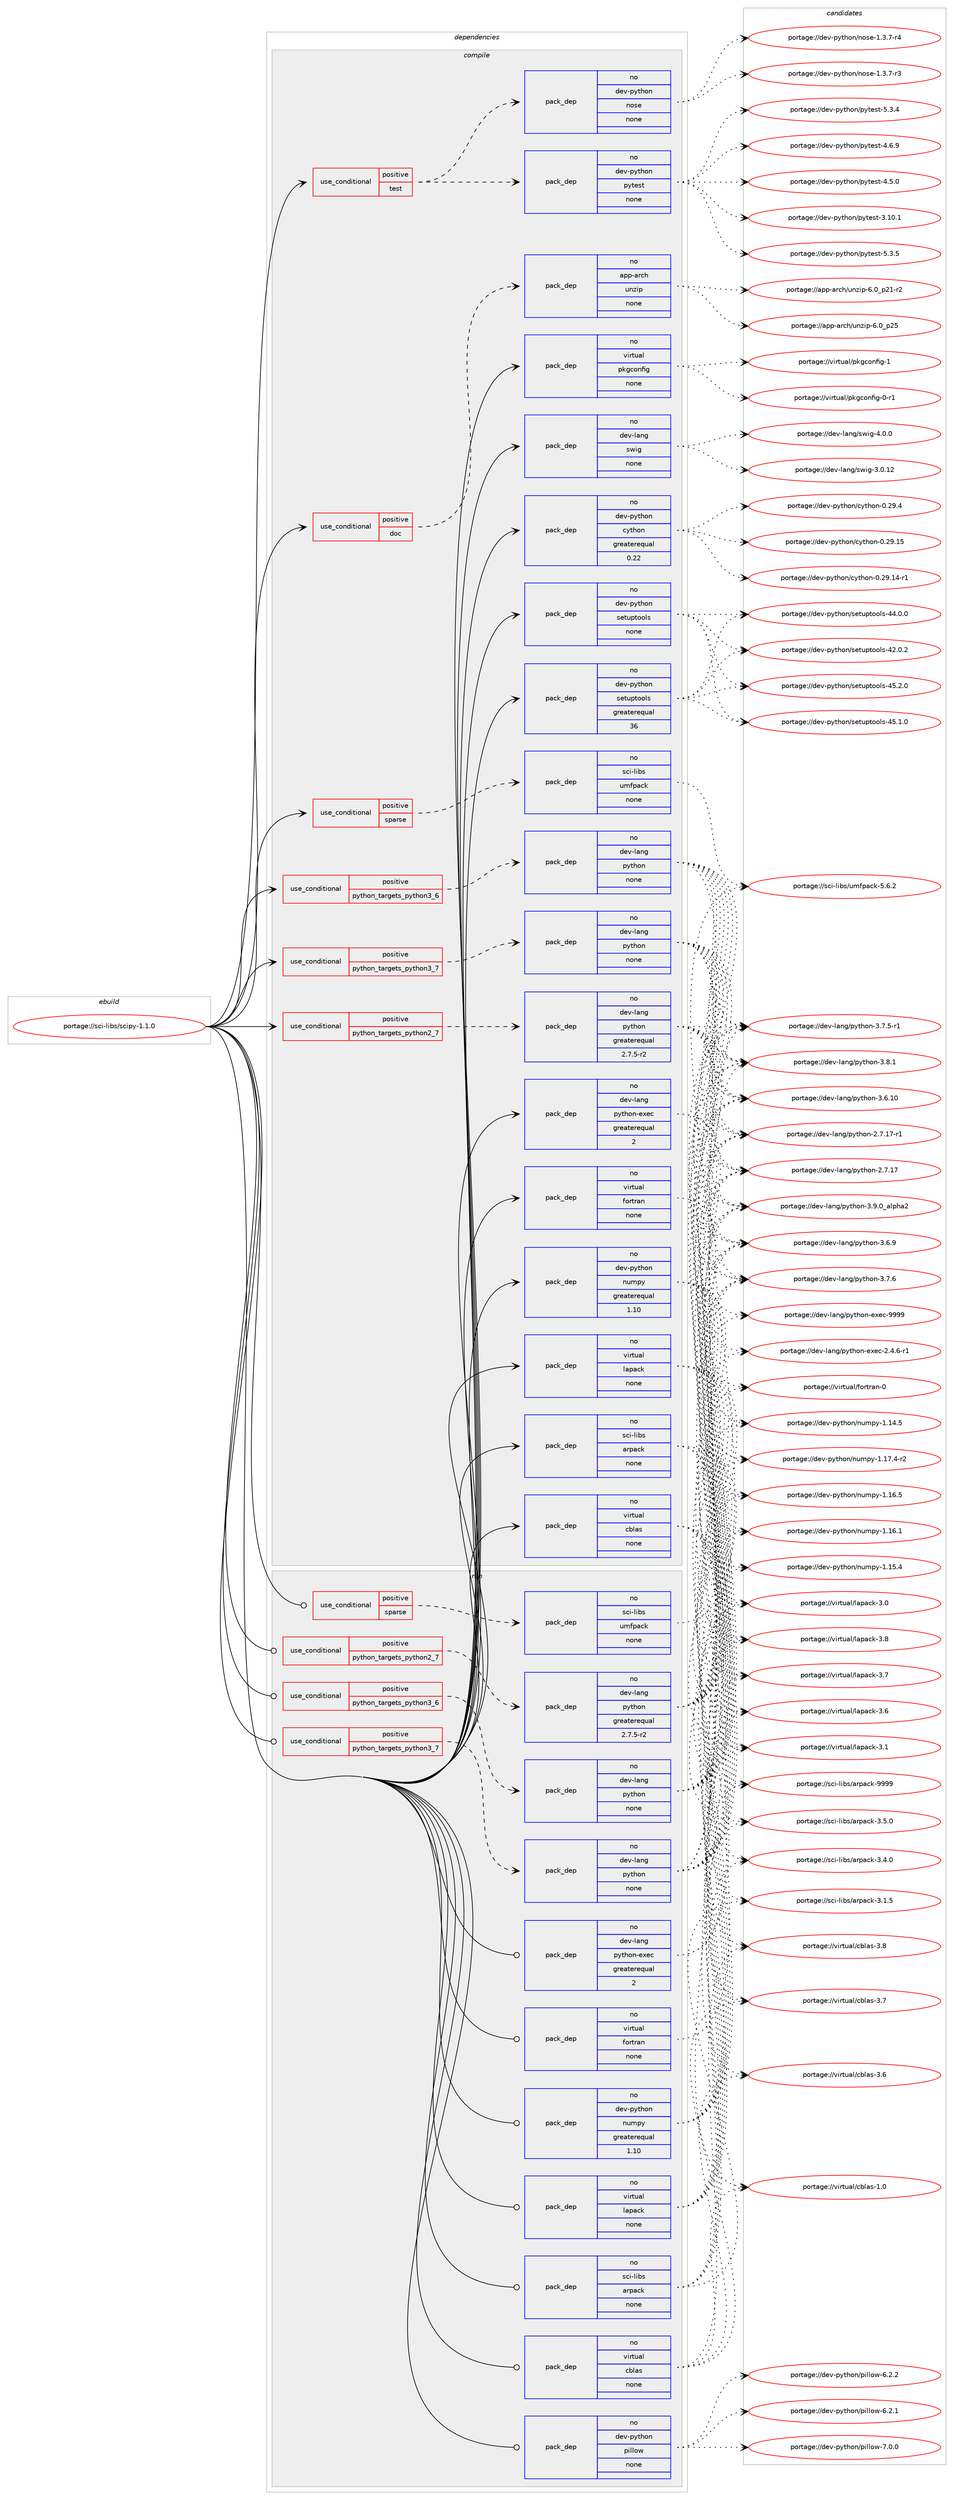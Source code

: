 digraph prolog {

# *************
# Graph options
# *************

newrank=true;
concentrate=true;
compound=true;
graph [rankdir=LR,fontname=Helvetica,fontsize=10,ranksep=1.5];#, ranksep=2.5, nodesep=0.2];
edge  [arrowhead=vee];
node  [fontname=Helvetica,fontsize=10];

# **********
# The ebuild
# **********

subgraph cluster_leftcol {
color=gray;
rank=same;
label=<<i>ebuild</i>>;
id [label="portage://sci-libs/scipy-1.1.0", color=red, width=4, href="../sci-libs/scipy-1.1.0.svg"];
}

# ****************
# The dependencies
# ****************

subgraph cluster_midcol {
color=gray;
label=<<i>dependencies</i>>;
subgraph cluster_compile {
fillcolor="#eeeeee";
style=filled;
label=<<i>compile</i>>;
subgraph cond16910 {
dependency85249 [label=<<TABLE BORDER="0" CELLBORDER="1" CELLSPACING="0" CELLPADDING="4"><TR><TD ROWSPAN="3" CELLPADDING="10">use_conditional</TD></TR><TR><TD>positive</TD></TR><TR><TD>doc</TD></TR></TABLE>>, shape=none, color=red];
subgraph pack66870 {
dependency85250 [label=<<TABLE BORDER="0" CELLBORDER="1" CELLSPACING="0" CELLPADDING="4" WIDTH="220"><TR><TD ROWSPAN="6" CELLPADDING="30">pack_dep</TD></TR><TR><TD WIDTH="110">no</TD></TR><TR><TD>app-arch</TD></TR><TR><TD>unzip</TD></TR><TR><TD>none</TD></TR><TR><TD></TD></TR></TABLE>>, shape=none, color=blue];
}
dependency85249:e -> dependency85250:w [weight=20,style="dashed",arrowhead="vee"];
}
id:e -> dependency85249:w [weight=20,style="solid",arrowhead="vee"];
subgraph cond16911 {
dependency85251 [label=<<TABLE BORDER="0" CELLBORDER="1" CELLSPACING="0" CELLPADDING="4"><TR><TD ROWSPAN="3" CELLPADDING="10">use_conditional</TD></TR><TR><TD>positive</TD></TR><TR><TD>python_targets_python2_7</TD></TR></TABLE>>, shape=none, color=red];
subgraph pack66871 {
dependency85252 [label=<<TABLE BORDER="0" CELLBORDER="1" CELLSPACING="0" CELLPADDING="4" WIDTH="220"><TR><TD ROWSPAN="6" CELLPADDING="30">pack_dep</TD></TR><TR><TD WIDTH="110">no</TD></TR><TR><TD>dev-lang</TD></TR><TR><TD>python</TD></TR><TR><TD>greaterequal</TD></TR><TR><TD>2.7.5-r2</TD></TR></TABLE>>, shape=none, color=blue];
}
dependency85251:e -> dependency85252:w [weight=20,style="dashed",arrowhead="vee"];
}
id:e -> dependency85251:w [weight=20,style="solid",arrowhead="vee"];
subgraph cond16912 {
dependency85253 [label=<<TABLE BORDER="0" CELLBORDER="1" CELLSPACING="0" CELLPADDING="4"><TR><TD ROWSPAN="3" CELLPADDING="10">use_conditional</TD></TR><TR><TD>positive</TD></TR><TR><TD>python_targets_python3_6</TD></TR></TABLE>>, shape=none, color=red];
subgraph pack66872 {
dependency85254 [label=<<TABLE BORDER="0" CELLBORDER="1" CELLSPACING="0" CELLPADDING="4" WIDTH="220"><TR><TD ROWSPAN="6" CELLPADDING="30">pack_dep</TD></TR><TR><TD WIDTH="110">no</TD></TR><TR><TD>dev-lang</TD></TR><TR><TD>python</TD></TR><TR><TD>none</TD></TR><TR><TD></TD></TR></TABLE>>, shape=none, color=blue];
}
dependency85253:e -> dependency85254:w [weight=20,style="dashed",arrowhead="vee"];
}
id:e -> dependency85253:w [weight=20,style="solid",arrowhead="vee"];
subgraph cond16913 {
dependency85255 [label=<<TABLE BORDER="0" CELLBORDER="1" CELLSPACING="0" CELLPADDING="4"><TR><TD ROWSPAN="3" CELLPADDING="10">use_conditional</TD></TR><TR><TD>positive</TD></TR><TR><TD>python_targets_python3_7</TD></TR></TABLE>>, shape=none, color=red];
subgraph pack66873 {
dependency85256 [label=<<TABLE BORDER="0" CELLBORDER="1" CELLSPACING="0" CELLPADDING="4" WIDTH="220"><TR><TD ROWSPAN="6" CELLPADDING="30">pack_dep</TD></TR><TR><TD WIDTH="110">no</TD></TR><TR><TD>dev-lang</TD></TR><TR><TD>python</TD></TR><TR><TD>none</TD></TR><TR><TD></TD></TR></TABLE>>, shape=none, color=blue];
}
dependency85255:e -> dependency85256:w [weight=20,style="dashed",arrowhead="vee"];
}
id:e -> dependency85255:w [weight=20,style="solid",arrowhead="vee"];
subgraph cond16914 {
dependency85257 [label=<<TABLE BORDER="0" CELLBORDER="1" CELLSPACING="0" CELLPADDING="4"><TR><TD ROWSPAN="3" CELLPADDING="10">use_conditional</TD></TR><TR><TD>positive</TD></TR><TR><TD>sparse</TD></TR></TABLE>>, shape=none, color=red];
subgraph pack66874 {
dependency85258 [label=<<TABLE BORDER="0" CELLBORDER="1" CELLSPACING="0" CELLPADDING="4" WIDTH="220"><TR><TD ROWSPAN="6" CELLPADDING="30">pack_dep</TD></TR><TR><TD WIDTH="110">no</TD></TR><TR><TD>sci-libs</TD></TR><TR><TD>umfpack</TD></TR><TR><TD>none</TD></TR><TR><TD></TD></TR></TABLE>>, shape=none, color=blue];
}
dependency85257:e -> dependency85258:w [weight=20,style="dashed",arrowhead="vee"];
}
id:e -> dependency85257:w [weight=20,style="solid",arrowhead="vee"];
subgraph cond16915 {
dependency85259 [label=<<TABLE BORDER="0" CELLBORDER="1" CELLSPACING="0" CELLPADDING="4"><TR><TD ROWSPAN="3" CELLPADDING="10">use_conditional</TD></TR><TR><TD>positive</TD></TR><TR><TD>test</TD></TR></TABLE>>, shape=none, color=red];
subgraph pack66875 {
dependency85260 [label=<<TABLE BORDER="0" CELLBORDER="1" CELLSPACING="0" CELLPADDING="4" WIDTH="220"><TR><TD ROWSPAN="6" CELLPADDING="30">pack_dep</TD></TR><TR><TD WIDTH="110">no</TD></TR><TR><TD>dev-python</TD></TR><TR><TD>nose</TD></TR><TR><TD>none</TD></TR><TR><TD></TD></TR></TABLE>>, shape=none, color=blue];
}
dependency85259:e -> dependency85260:w [weight=20,style="dashed",arrowhead="vee"];
subgraph pack66876 {
dependency85261 [label=<<TABLE BORDER="0" CELLBORDER="1" CELLSPACING="0" CELLPADDING="4" WIDTH="220"><TR><TD ROWSPAN="6" CELLPADDING="30">pack_dep</TD></TR><TR><TD WIDTH="110">no</TD></TR><TR><TD>dev-python</TD></TR><TR><TD>pytest</TD></TR><TR><TD>none</TD></TR><TR><TD></TD></TR></TABLE>>, shape=none, color=blue];
}
dependency85259:e -> dependency85261:w [weight=20,style="dashed",arrowhead="vee"];
}
id:e -> dependency85259:w [weight=20,style="solid",arrowhead="vee"];
subgraph pack66877 {
dependency85262 [label=<<TABLE BORDER="0" CELLBORDER="1" CELLSPACING="0" CELLPADDING="4" WIDTH="220"><TR><TD ROWSPAN="6" CELLPADDING="30">pack_dep</TD></TR><TR><TD WIDTH="110">no</TD></TR><TR><TD>dev-lang</TD></TR><TR><TD>python-exec</TD></TR><TR><TD>greaterequal</TD></TR><TR><TD>2</TD></TR></TABLE>>, shape=none, color=blue];
}
id:e -> dependency85262:w [weight=20,style="solid",arrowhead="vee"];
subgraph pack66878 {
dependency85263 [label=<<TABLE BORDER="0" CELLBORDER="1" CELLSPACING="0" CELLPADDING="4" WIDTH="220"><TR><TD ROWSPAN="6" CELLPADDING="30">pack_dep</TD></TR><TR><TD WIDTH="110">no</TD></TR><TR><TD>dev-lang</TD></TR><TR><TD>swig</TD></TR><TR><TD>none</TD></TR><TR><TD></TD></TR></TABLE>>, shape=none, color=blue];
}
id:e -> dependency85263:w [weight=20,style="solid",arrowhead="vee"];
subgraph pack66879 {
dependency85264 [label=<<TABLE BORDER="0" CELLBORDER="1" CELLSPACING="0" CELLPADDING="4" WIDTH="220"><TR><TD ROWSPAN="6" CELLPADDING="30">pack_dep</TD></TR><TR><TD WIDTH="110">no</TD></TR><TR><TD>dev-python</TD></TR><TR><TD>cython</TD></TR><TR><TD>greaterequal</TD></TR><TR><TD>0.22</TD></TR></TABLE>>, shape=none, color=blue];
}
id:e -> dependency85264:w [weight=20,style="solid",arrowhead="vee"];
subgraph pack66880 {
dependency85265 [label=<<TABLE BORDER="0" CELLBORDER="1" CELLSPACING="0" CELLPADDING="4" WIDTH="220"><TR><TD ROWSPAN="6" CELLPADDING="30">pack_dep</TD></TR><TR><TD WIDTH="110">no</TD></TR><TR><TD>dev-python</TD></TR><TR><TD>numpy</TD></TR><TR><TD>greaterequal</TD></TR><TR><TD>1.10</TD></TR></TABLE>>, shape=none, color=blue];
}
id:e -> dependency85265:w [weight=20,style="solid",arrowhead="vee"];
subgraph pack66881 {
dependency85266 [label=<<TABLE BORDER="0" CELLBORDER="1" CELLSPACING="0" CELLPADDING="4" WIDTH="220"><TR><TD ROWSPAN="6" CELLPADDING="30">pack_dep</TD></TR><TR><TD WIDTH="110">no</TD></TR><TR><TD>dev-python</TD></TR><TR><TD>setuptools</TD></TR><TR><TD>greaterequal</TD></TR><TR><TD>36</TD></TR></TABLE>>, shape=none, color=blue];
}
id:e -> dependency85266:w [weight=20,style="solid",arrowhead="vee"];
subgraph pack66882 {
dependency85267 [label=<<TABLE BORDER="0" CELLBORDER="1" CELLSPACING="0" CELLPADDING="4" WIDTH="220"><TR><TD ROWSPAN="6" CELLPADDING="30">pack_dep</TD></TR><TR><TD WIDTH="110">no</TD></TR><TR><TD>dev-python</TD></TR><TR><TD>setuptools</TD></TR><TR><TD>none</TD></TR><TR><TD></TD></TR></TABLE>>, shape=none, color=blue];
}
id:e -> dependency85267:w [weight=20,style="solid",arrowhead="vee"];
subgraph pack66883 {
dependency85268 [label=<<TABLE BORDER="0" CELLBORDER="1" CELLSPACING="0" CELLPADDING="4" WIDTH="220"><TR><TD ROWSPAN="6" CELLPADDING="30">pack_dep</TD></TR><TR><TD WIDTH="110">no</TD></TR><TR><TD>sci-libs</TD></TR><TR><TD>arpack</TD></TR><TR><TD>none</TD></TR><TR><TD></TD></TR></TABLE>>, shape=none, color=blue];
}
id:e -> dependency85268:w [weight=20,style="solid",arrowhead="vee"];
subgraph pack66884 {
dependency85269 [label=<<TABLE BORDER="0" CELLBORDER="1" CELLSPACING="0" CELLPADDING="4" WIDTH="220"><TR><TD ROWSPAN="6" CELLPADDING="30">pack_dep</TD></TR><TR><TD WIDTH="110">no</TD></TR><TR><TD>virtual</TD></TR><TR><TD>cblas</TD></TR><TR><TD>none</TD></TR><TR><TD></TD></TR></TABLE>>, shape=none, color=blue];
}
id:e -> dependency85269:w [weight=20,style="solid",arrowhead="vee"];
subgraph pack66885 {
dependency85270 [label=<<TABLE BORDER="0" CELLBORDER="1" CELLSPACING="0" CELLPADDING="4" WIDTH="220"><TR><TD ROWSPAN="6" CELLPADDING="30">pack_dep</TD></TR><TR><TD WIDTH="110">no</TD></TR><TR><TD>virtual</TD></TR><TR><TD>fortran</TD></TR><TR><TD>none</TD></TR><TR><TD></TD></TR></TABLE>>, shape=none, color=blue];
}
id:e -> dependency85270:w [weight=20,style="solid",arrowhead="vee"];
subgraph pack66886 {
dependency85271 [label=<<TABLE BORDER="0" CELLBORDER="1" CELLSPACING="0" CELLPADDING="4" WIDTH="220"><TR><TD ROWSPAN="6" CELLPADDING="30">pack_dep</TD></TR><TR><TD WIDTH="110">no</TD></TR><TR><TD>virtual</TD></TR><TR><TD>lapack</TD></TR><TR><TD>none</TD></TR><TR><TD></TD></TR></TABLE>>, shape=none, color=blue];
}
id:e -> dependency85271:w [weight=20,style="solid",arrowhead="vee"];
subgraph pack66887 {
dependency85272 [label=<<TABLE BORDER="0" CELLBORDER="1" CELLSPACING="0" CELLPADDING="4" WIDTH="220"><TR><TD ROWSPAN="6" CELLPADDING="30">pack_dep</TD></TR><TR><TD WIDTH="110">no</TD></TR><TR><TD>virtual</TD></TR><TR><TD>pkgconfig</TD></TR><TR><TD>none</TD></TR><TR><TD></TD></TR></TABLE>>, shape=none, color=blue];
}
id:e -> dependency85272:w [weight=20,style="solid",arrowhead="vee"];
}
subgraph cluster_compileandrun {
fillcolor="#eeeeee";
style=filled;
label=<<i>compile and run</i>>;
}
subgraph cluster_run {
fillcolor="#eeeeee";
style=filled;
label=<<i>run</i>>;
subgraph cond16916 {
dependency85273 [label=<<TABLE BORDER="0" CELLBORDER="1" CELLSPACING="0" CELLPADDING="4"><TR><TD ROWSPAN="3" CELLPADDING="10">use_conditional</TD></TR><TR><TD>positive</TD></TR><TR><TD>python_targets_python2_7</TD></TR></TABLE>>, shape=none, color=red];
subgraph pack66888 {
dependency85274 [label=<<TABLE BORDER="0" CELLBORDER="1" CELLSPACING="0" CELLPADDING="4" WIDTH="220"><TR><TD ROWSPAN="6" CELLPADDING="30">pack_dep</TD></TR><TR><TD WIDTH="110">no</TD></TR><TR><TD>dev-lang</TD></TR><TR><TD>python</TD></TR><TR><TD>greaterequal</TD></TR><TR><TD>2.7.5-r2</TD></TR></TABLE>>, shape=none, color=blue];
}
dependency85273:e -> dependency85274:w [weight=20,style="dashed",arrowhead="vee"];
}
id:e -> dependency85273:w [weight=20,style="solid",arrowhead="odot"];
subgraph cond16917 {
dependency85275 [label=<<TABLE BORDER="0" CELLBORDER="1" CELLSPACING="0" CELLPADDING="4"><TR><TD ROWSPAN="3" CELLPADDING="10">use_conditional</TD></TR><TR><TD>positive</TD></TR><TR><TD>python_targets_python3_6</TD></TR></TABLE>>, shape=none, color=red];
subgraph pack66889 {
dependency85276 [label=<<TABLE BORDER="0" CELLBORDER="1" CELLSPACING="0" CELLPADDING="4" WIDTH="220"><TR><TD ROWSPAN="6" CELLPADDING="30">pack_dep</TD></TR><TR><TD WIDTH="110">no</TD></TR><TR><TD>dev-lang</TD></TR><TR><TD>python</TD></TR><TR><TD>none</TD></TR><TR><TD></TD></TR></TABLE>>, shape=none, color=blue];
}
dependency85275:e -> dependency85276:w [weight=20,style="dashed",arrowhead="vee"];
}
id:e -> dependency85275:w [weight=20,style="solid",arrowhead="odot"];
subgraph cond16918 {
dependency85277 [label=<<TABLE BORDER="0" CELLBORDER="1" CELLSPACING="0" CELLPADDING="4"><TR><TD ROWSPAN="3" CELLPADDING="10">use_conditional</TD></TR><TR><TD>positive</TD></TR><TR><TD>python_targets_python3_7</TD></TR></TABLE>>, shape=none, color=red];
subgraph pack66890 {
dependency85278 [label=<<TABLE BORDER="0" CELLBORDER="1" CELLSPACING="0" CELLPADDING="4" WIDTH="220"><TR><TD ROWSPAN="6" CELLPADDING="30">pack_dep</TD></TR><TR><TD WIDTH="110">no</TD></TR><TR><TD>dev-lang</TD></TR><TR><TD>python</TD></TR><TR><TD>none</TD></TR><TR><TD></TD></TR></TABLE>>, shape=none, color=blue];
}
dependency85277:e -> dependency85278:w [weight=20,style="dashed",arrowhead="vee"];
}
id:e -> dependency85277:w [weight=20,style="solid",arrowhead="odot"];
subgraph cond16919 {
dependency85279 [label=<<TABLE BORDER="0" CELLBORDER="1" CELLSPACING="0" CELLPADDING="4"><TR><TD ROWSPAN="3" CELLPADDING="10">use_conditional</TD></TR><TR><TD>positive</TD></TR><TR><TD>sparse</TD></TR></TABLE>>, shape=none, color=red];
subgraph pack66891 {
dependency85280 [label=<<TABLE BORDER="0" CELLBORDER="1" CELLSPACING="0" CELLPADDING="4" WIDTH="220"><TR><TD ROWSPAN="6" CELLPADDING="30">pack_dep</TD></TR><TR><TD WIDTH="110">no</TD></TR><TR><TD>sci-libs</TD></TR><TR><TD>umfpack</TD></TR><TR><TD>none</TD></TR><TR><TD></TD></TR></TABLE>>, shape=none, color=blue];
}
dependency85279:e -> dependency85280:w [weight=20,style="dashed",arrowhead="vee"];
}
id:e -> dependency85279:w [weight=20,style="solid",arrowhead="odot"];
subgraph pack66892 {
dependency85281 [label=<<TABLE BORDER="0" CELLBORDER="1" CELLSPACING="0" CELLPADDING="4" WIDTH="220"><TR><TD ROWSPAN="6" CELLPADDING="30">pack_dep</TD></TR><TR><TD WIDTH="110">no</TD></TR><TR><TD>dev-lang</TD></TR><TR><TD>python-exec</TD></TR><TR><TD>greaterequal</TD></TR><TR><TD>2</TD></TR></TABLE>>, shape=none, color=blue];
}
id:e -> dependency85281:w [weight=20,style="solid",arrowhead="odot"];
subgraph pack66893 {
dependency85282 [label=<<TABLE BORDER="0" CELLBORDER="1" CELLSPACING="0" CELLPADDING="4" WIDTH="220"><TR><TD ROWSPAN="6" CELLPADDING="30">pack_dep</TD></TR><TR><TD WIDTH="110">no</TD></TR><TR><TD>dev-python</TD></TR><TR><TD>numpy</TD></TR><TR><TD>greaterequal</TD></TR><TR><TD>1.10</TD></TR></TABLE>>, shape=none, color=blue];
}
id:e -> dependency85282:w [weight=20,style="solid",arrowhead="odot"];
subgraph pack66894 {
dependency85283 [label=<<TABLE BORDER="0" CELLBORDER="1" CELLSPACING="0" CELLPADDING="4" WIDTH="220"><TR><TD ROWSPAN="6" CELLPADDING="30">pack_dep</TD></TR><TR><TD WIDTH="110">no</TD></TR><TR><TD>dev-python</TD></TR><TR><TD>pillow</TD></TR><TR><TD>none</TD></TR><TR><TD></TD></TR></TABLE>>, shape=none, color=blue];
}
id:e -> dependency85283:w [weight=20,style="solid",arrowhead="odot"];
subgraph pack66895 {
dependency85284 [label=<<TABLE BORDER="0" CELLBORDER="1" CELLSPACING="0" CELLPADDING="4" WIDTH="220"><TR><TD ROWSPAN="6" CELLPADDING="30">pack_dep</TD></TR><TR><TD WIDTH="110">no</TD></TR><TR><TD>sci-libs</TD></TR><TR><TD>arpack</TD></TR><TR><TD>none</TD></TR><TR><TD></TD></TR></TABLE>>, shape=none, color=blue];
}
id:e -> dependency85284:w [weight=20,style="solid",arrowhead="odot"];
subgraph pack66896 {
dependency85285 [label=<<TABLE BORDER="0" CELLBORDER="1" CELLSPACING="0" CELLPADDING="4" WIDTH="220"><TR><TD ROWSPAN="6" CELLPADDING="30">pack_dep</TD></TR><TR><TD WIDTH="110">no</TD></TR><TR><TD>virtual</TD></TR><TR><TD>cblas</TD></TR><TR><TD>none</TD></TR><TR><TD></TD></TR></TABLE>>, shape=none, color=blue];
}
id:e -> dependency85285:w [weight=20,style="solid",arrowhead="odot"];
subgraph pack66897 {
dependency85286 [label=<<TABLE BORDER="0" CELLBORDER="1" CELLSPACING="0" CELLPADDING="4" WIDTH="220"><TR><TD ROWSPAN="6" CELLPADDING="30">pack_dep</TD></TR><TR><TD WIDTH="110">no</TD></TR><TR><TD>virtual</TD></TR><TR><TD>fortran</TD></TR><TR><TD>none</TD></TR><TR><TD></TD></TR></TABLE>>, shape=none, color=blue];
}
id:e -> dependency85286:w [weight=20,style="solid",arrowhead="odot"];
subgraph pack66898 {
dependency85287 [label=<<TABLE BORDER="0" CELLBORDER="1" CELLSPACING="0" CELLPADDING="4" WIDTH="220"><TR><TD ROWSPAN="6" CELLPADDING="30">pack_dep</TD></TR><TR><TD WIDTH="110">no</TD></TR><TR><TD>virtual</TD></TR><TR><TD>lapack</TD></TR><TR><TD>none</TD></TR><TR><TD></TD></TR></TABLE>>, shape=none, color=blue];
}
id:e -> dependency85287:w [weight=20,style="solid",arrowhead="odot"];
}
}

# **************
# The candidates
# **************

subgraph cluster_choices {
rank=same;
color=gray;
label=<<i>candidates</i>>;

subgraph choice66870 {
color=black;
nodesep=1;
choice971121124597114991044711711012210511245544648951125053 [label="portage://app-arch/unzip-6.0_p25", color=red, width=4,href="../app-arch/unzip-6.0_p25.svg"];
choice9711211245971149910447117110122105112455446489511250494511450 [label="portage://app-arch/unzip-6.0_p21-r2", color=red, width=4,href="../app-arch/unzip-6.0_p21-r2.svg"];
dependency85250:e -> choice971121124597114991044711711012210511245544648951125053:w [style=dotted,weight="100"];
dependency85250:e -> choice9711211245971149910447117110122105112455446489511250494511450:w [style=dotted,weight="100"];
}
subgraph choice66871 {
color=black;
nodesep=1;
choice10010111845108971101034711212111610411111045514657464895971081121049750 [label="portage://dev-lang/python-3.9.0_alpha2", color=red, width=4,href="../dev-lang/python-3.9.0_alpha2.svg"];
choice100101118451089711010347112121116104111110455146564649 [label="portage://dev-lang/python-3.8.1", color=red, width=4,href="../dev-lang/python-3.8.1.svg"];
choice100101118451089711010347112121116104111110455146554654 [label="portage://dev-lang/python-3.7.6", color=red, width=4,href="../dev-lang/python-3.7.6.svg"];
choice1001011184510897110103471121211161041111104551465546534511449 [label="portage://dev-lang/python-3.7.5-r1", color=red, width=4,href="../dev-lang/python-3.7.5-r1.svg"];
choice100101118451089711010347112121116104111110455146544657 [label="portage://dev-lang/python-3.6.9", color=red, width=4,href="../dev-lang/python-3.6.9.svg"];
choice10010111845108971101034711212111610411111045514654464948 [label="portage://dev-lang/python-3.6.10", color=red, width=4,href="../dev-lang/python-3.6.10.svg"];
choice100101118451089711010347112121116104111110455046554649554511449 [label="portage://dev-lang/python-2.7.17-r1", color=red, width=4,href="../dev-lang/python-2.7.17-r1.svg"];
choice10010111845108971101034711212111610411111045504655464955 [label="portage://dev-lang/python-2.7.17", color=red, width=4,href="../dev-lang/python-2.7.17.svg"];
dependency85252:e -> choice10010111845108971101034711212111610411111045514657464895971081121049750:w [style=dotted,weight="100"];
dependency85252:e -> choice100101118451089711010347112121116104111110455146564649:w [style=dotted,weight="100"];
dependency85252:e -> choice100101118451089711010347112121116104111110455146554654:w [style=dotted,weight="100"];
dependency85252:e -> choice1001011184510897110103471121211161041111104551465546534511449:w [style=dotted,weight="100"];
dependency85252:e -> choice100101118451089711010347112121116104111110455146544657:w [style=dotted,weight="100"];
dependency85252:e -> choice10010111845108971101034711212111610411111045514654464948:w [style=dotted,weight="100"];
dependency85252:e -> choice100101118451089711010347112121116104111110455046554649554511449:w [style=dotted,weight="100"];
dependency85252:e -> choice10010111845108971101034711212111610411111045504655464955:w [style=dotted,weight="100"];
}
subgraph choice66872 {
color=black;
nodesep=1;
choice10010111845108971101034711212111610411111045514657464895971081121049750 [label="portage://dev-lang/python-3.9.0_alpha2", color=red, width=4,href="../dev-lang/python-3.9.0_alpha2.svg"];
choice100101118451089711010347112121116104111110455146564649 [label="portage://dev-lang/python-3.8.1", color=red, width=4,href="../dev-lang/python-3.8.1.svg"];
choice100101118451089711010347112121116104111110455146554654 [label="portage://dev-lang/python-3.7.6", color=red, width=4,href="../dev-lang/python-3.7.6.svg"];
choice1001011184510897110103471121211161041111104551465546534511449 [label="portage://dev-lang/python-3.7.5-r1", color=red, width=4,href="../dev-lang/python-3.7.5-r1.svg"];
choice100101118451089711010347112121116104111110455146544657 [label="portage://dev-lang/python-3.6.9", color=red, width=4,href="../dev-lang/python-3.6.9.svg"];
choice10010111845108971101034711212111610411111045514654464948 [label="portage://dev-lang/python-3.6.10", color=red, width=4,href="../dev-lang/python-3.6.10.svg"];
choice100101118451089711010347112121116104111110455046554649554511449 [label="portage://dev-lang/python-2.7.17-r1", color=red, width=4,href="../dev-lang/python-2.7.17-r1.svg"];
choice10010111845108971101034711212111610411111045504655464955 [label="portage://dev-lang/python-2.7.17", color=red, width=4,href="../dev-lang/python-2.7.17.svg"];
dependency85254:e -> choice10010111845108971101034711212111610411111045514657464895971081121049750:w [style=dotted,weight="100"];
dependency85254:e -> choice100101118451089711010347112121116104111110455146564649:w [style=dotted,weight="100"];
dependency85254:e -> choice100101118451089711010347112121116104111110455146554654:w [style=dotted,weight="100"];
dependency85254:e -> choice1001011184510897110103471121211161041111104551465546534511449:w [style=dotted,weight="100"];
dependency85254:e -> choice100101118451089711010347112121116104111110455146544657:w [style=dotted,weight="100"];
dependency85254:e -> choice10010111845108971101034711212111610411111045514654464948:w [style=dotted,weight="100"];
dependency85254:e -> choice100101118451089711010347112121116104111110455046554649554511449:w [style=dotted,weight="100"];
dependency85254:e -> choice10010111845108971101034711212111610411111045504655464955:w [style=dotted,weight="100"];
}
subgraph choice66873 {
color=black;
nodesep=1;
choice10010111845108971101034711212111610411111045514657464895971081121049750 [label="portage://dev-lang/python-3.9.0_alpha2", color=red, width=4,href="../dev-lang/python-3.9.0_alpha2.svg"];
choice100101118451089711010347112121116104111110455146564649 [label="portage://dev-lang/python-3.8.1", color=red, width=4,href="../dev-lang/python-3.8.1.svg"];
choice100101118451089711010347112121116104111110455146554654 [label="portage://dev-lang/python-3.7.6", color=red, width=4,href="../dev-lang/python-3.7.6.svg"];
choice1001011184510897110103471121211161041111104551465546534511449 [label="portage://dev-lang/python-3.7.5-r1", color=red, width=4,href="../dev-lang/python-3.7.5-r1.svg"];
choice100101118451089711010347112121116104111110455146544657 [label="portage://dev-lang/python-3.6.9", color=red, width=4,href="../dev-lang/python-3.6.9.svg"];
choice10010111845108971101034711212111610411111045514654464948 [label="portage://dev-lang/python-3.6.10", color=red, width=4,href="../dev-lang/python-3.6.10.svg"];
choice100101118451089711010347112121116104111110455046554649554511449 [label="portage://dev-lang/python-2.7.17-r1", color=red, width=4,href="../dev-lang/python-2.7.17-r1.svg"];
choice10010111845108971101034711212111610411111045504655464955 [label="portage://dev-lang/python-2.7.17", color=red, width=4,href="../dev-lang/python-2.7.17.svg"];
dependency85256:e -> choice10010111845108971101034711212111610411111045514657464895971081121049750:w [style=dotted,weight="100"];
dependency85256:e -> choice100101118451089711010347112121116104111110455146564649:w [style=dotted,weight="100"];
dependency85256:e -> choice100101118451089711010347112121116104111110455146554654:w [style=dotted,weight="100"];
dependency85256:e -> choice1001011184510897110103471121211161041111104551465546534511449:w [style=dotted,weight="100"];
dependency85256:e -> choice100101118451089711010347112121116104111110455146544657:w [style=dotted,weight="100"];
dependency85256:e -> choice10010111845108971101034711212111610411111045514654464948:w [style=dotted,weight="100"];
dependency85256:e -> choice100101118451089711010347112121116104111110455046554649554511449:w [style=dotted,weight="100"];
dependency85256:e -> choice10010111845108971101034711212111610411111045504655464955:w [style=dotted,weight="100"];
}
subgraph choice66874 {
color=black;
nodesep=1;
choice115991054510810598115471171091021129799107455346544650 [label="portage://sci-libs/umfpack-5.6.2", color=red, width=4,href="../sci-libs/umfpack-5.6.2.svg"];
dependency85258:e -> choice115991054510810598115471171091021129799107455346544650:w [style=dotted,weight="100"];
}
subgraph choice66875 {
color=black;
nodesep=1;
choice10010111845112121116104111110471101111151014549465146554511452 [label="portage://dev-python/nose-1.3.7-r4", color=red, width=4,href="../dev-python/nose-1.3.7-r4.svg"];
choice10010111845112121116104111110471101111151014549465146554511451 [label="portage://dev-python/nose-1.3.7-r3", color=red, width=4,href="../dev-python/nose-1.3.7-r3.svg"];
dependency85260:e -> choice10010111845112121116104111110471101111151014549465146554511452:w [style=dotted,weight="100"];
dependency85260:e -> choice10010111845112121116104111110471101111151014549465146554511451:w [style=dotted,weight="100"];
}
subgraph choice66876 {
color=black;
nodesep=1;
choice1001011184511212111610411111047112121116101115116455346514653 [label="portage://dev-python/pytest-5.3.5", color=red, width=4,href="../dev-python/pytest-5.3.5.svg"];
choice1001011184511212111610411111047112121116101115116455346514652 [label="portage://dev-python/pytest-5.3.4", color=red, width=4,href="../dev-python/pytest-5.3.4.svg"];
choice1001011184511212111610411111047112121116101115116455246544657 [label="portage://dev-python/pytest-4.6.9", color=red, width=4,href="../dev-python/pytest-4.6.9.svg"];
choice1001011184511212111610411111047112121116101115116455246534648 [label="portage://dev-python/pytest-4.5.0", color=red, width=4,href="../dev-python/pytest-4.5.0.svg"];
choice100101118451121211161041111104711212111610111511645514649484649 [label="portage://dev-python/pytest-3.10.1", color=red, width=4,href="../dev-python/pytest-3.10.1.svg"];
dependency85261:e -> choice1001011184511212111610411111047112121116101115116455346514653:w [style=dotted,weight="100"];
dependency85261:e -> choice1001011184511212111610411111047112121116101115116455346514652:w [style=dotted,weight="100"];
dependency85261:e -> choice1001011184511212111610411111047112121116101115116455246544657:w [style=dotted,weight="100"];
dependency85261:e -> choice1001011184511212111610411111047112121116101115116455246534648:w [style=dotted,weight="100"];
dependency85261:e -> choice100101118451121211161041111104711212111610111511645514649484649:w [style=dotted,weight="100"];
}
subgraph choice66877 {
color=black;
nodesep=1;
choice10010111845108971101034711212111610411111045101120101994557575757 [label="portage://dev-lang/python-exec-9999", color=red, width=4,href="../dev-lang/python-exec-9999.svg"];
choice10010111845108971101034711212111610411111045101120101994550465246544511449 [label="portage://dev-lang/python-exec-2.4.6-r1", color=red, width=4,href="../dev-lang/python-exec-2.4.6-r1.svg"];
dependency85262:e -> choice10010111845108971101034711212111610411111045101120101994557575757:w [style=dotted,weight="100"];
dependency85262:e -> choice10010111845108971101034711212111610411111045101120101994550465246544511449:w [style=dotted,weight="100"];
}
subgraph choice66878 {
color=black;
nodesep=1;
choice100101118451089711010347115119105103455246484648 [label="portage://dev-lang/swig-4.0.0", color=red, width=4,href="../dev-lang/swig-4.0.0.svg"];
choice10010111845108971101034711511910510345514648464950 [label="portage://dev-lang/swig-3.0.12", color=red, width=4,href="../dev-lang/swig-3.0.12.svg"];
dependency85263:e -> choice100101118451089711010347115119105103455246484648:w [style=dotted,weight="100"];
dependency85263:e -> choice10010111845108971101034711511910510345514648464950:w [style=dotted,weight="100"];
}
subgraph choice66879 {
color=black;
nodesep=1;
choice10010111845112121116104111110479912111610411111045484650574652 [label="portage://dev-python/cython-0.29.4", color=red, width=4,href="../dev-python/cython-0.29.4.svg"];
choice1001011184511212111610411111047991211161041111104548465057464953 [label="portage://dev-python/cython-0.29.15", color=red, width=4,href="../dev-python/cython-0.29.15.svg"];
choice10010111845112121116104111110479912111610411111045484650574649524511449 [label="portage://dev-python/cython-0.29.14-r1", color=red, width=4,href="../dev-python/cython-0.29.14-r1.svg"];
dependency85264:e -> choice10010111845112121116104111110479912111610411111045484650574652:w [style=dotted,weight="100"];
dependency85264:e -> choice1001011184511212111610411111047991211161041111104548465057464953:w [style=dotted,weight="100"];
dependency85264:e -> choice10010111845112121116104111110479912111610411111045484650574649524511449:w [style=dotted,weight="100"];
}
subgraph choice66880 {
color=black;
nodesep=1;
choice1001011184511212111610411111047110117109112121454946495546524511450 [label="portage://dev-python/numpy-1.17.4-r2", color=red, width=4,href="../dev-python/numpy-1.17.4-r2.svg"];
choice100101118451121211161041111104711011710911212145494649544653 [label="portage://dev-python/numpy-1.16.5", color=red, width=4,href="../dev-python/numpy-1.16.5.svg"];
choice100101118451121211161041111104711011710911212145494649544649 [label="portage://dev-python/numpy-1.16.1", color=red, width=4,href="../dev-python/numpy-1.16.1.svg"];
choice100101118451121211161041111104711011710911212145494649534652 [label="portage://dev-python/numpy-1.15.4", color=red, width=4,href="../dev-python/numpy-1.15.4.svg"];
choice100101118451121211161041111104711011710911212145494649524653 [label="portage://dev-python/numpy-1.14.5", color=red, width=4,href="../dev-python/numpy-1.14.5.svg"];
dependency85265:e -> choice1001011184511212111610411111047110117109112121454946495546524511450:w [style=dotted,weight="100"];
dependency85265:e -> choice100101118451121211161041111104711011710911212145494649544653:w [style=dotted,weight="100"];
dependency85265:e -> choice100101118451121211161041111104711011710911212145494649544649:w [style=dotted,weight="100"];
dependency85265:e -> choice100101118451121211161041111104711011710911212145494649534652:w [style=dotted,weight="100"];
dependency85265:e -> choice100101118451121211161041111104711011710911212145494649524653:w [style=dotted,weight="100"];
}
subgraph choice66881 {
color=black;
nodesep=1;
choice100101118451121211161041111104711510111611711211611111110811545525346504648 [label="portage://dev-python/setuptools-45.2.0", color=red, width=4,href="../dev-python/setuptools-45.2.0.svg"];
choice100101118451121211161041111104711510111611711211611111110811545525346494648 [label="portage://dev-python/setuptools-45.1.0", color=red, width=4,href="../dev-python/setuptools-45.1.0.svg"];
choice100101118451121211161041111104711510111611711211611111110811545525246484648 [label="portage://dev-python/setuptools-44.0.0", color=red, width=4,href="../dev-python/setuptools-44.0.0.svg"];
choice100101118451121211161041111104711510111611711211611111110811545525046484650 [label="portage://dev-python/setuptools-42.0.2", color=red, width=4,href="../dev-python/setuptools-42.0.2.svg"];
dependency85266:e -> choice100101118451121211161041111104711510111611711211611111110811545525346504648:w [style=dotted,weight="100"];
dependency85266:e -> choice100101118451121211161041111104711510111611711211611111110811545525346494648:w [style=dotted,weight="100"];
dependency85266:e -> choice100101118451121211161041111104711510111611711211611111110811545525246484648:w [style=dotted,weight="100"];
dependency85266:e -> choice100101118451121211161041111104711510111611711211611111110811545525046484650:w [style=dotted,weight="100"];
}
subgraph choice66882 {
color=black;
nodesep=1;
choice100101118451121211161041111104711510111611711211611111110811545525346504648 [label="portage://dev-python/setuptools-45.2.0", color=red, width=4,href="../dev-python/setuptools-45.2.0.svg"];
choice100101118451121211161041111104711510111611711211611111110811545525346494648 [label="portage://dev-python/setuptools-45.1.0", color=red, width=4,href="../dev-python/setuptools-45.1.0.svg"];
choice100101118451121211161041111104711510111611711211611111110811545525246484648 [label="portage://dev-python/setuptools-44.0.0", color=red, width=4,href="../dev-python/setuptools-44.0.0.svg"];
choice100101118451121211161041111104711510111611711211611111110811545525046484650 [label="portage://dev-python/setuptools-42.0.2", color=red, width=4,href="../dev-python/setuptools-42.0.2.svg"];
dependency85267:e -> choice100101118451121211161041111104711510111611711211611111110811545525346504648:w [style=dotted,weight="100"];
dependency85267:e -> choice100101118451121211161041111104711510111611711211611111110811545525346494648:w [style=dotted,weight="100"];
dependency85267:e -> choice100101118451121211161041111104711510111611711211611111110811545525246484648:w [style=dotted,weight="100"];
dependency85267:e -> choice100101118451121211161041111104711510111611711211611111110811545525046484650:w [style=dotted,weight="100"];
}
subgraph choice66883 {
color=black;
nodesep=1;
choice115991054510810598115479711411297991074557575757 [label="portage://sci-libs/arpack-9999", color=red, width=4,href="../sci-libs/arpack-9999.svg"];
choice11599105451081059811547971141129799107455146534648 [label="portage://sci-libs/arpack-3.5.0", color=red, width=4,href="../sci-libs/arpack-3.5.0.svg"];
choice11599105451081059811547971141129799107455146524648 [label="portage://sci-libs/arpack-3.4.0", color=red, width=4,href="../sci-libs/arpack-3.4.0.svg"];
choice11599105451081059811547971141129799107455146494653 [label="portage://sci-libs/arpack-3.1.5", color=red, width=4,href="../sci-libs/arpack-3.1.5.svg"];
dependency85268:e -> choice115991054510810598115479711411297991074557575757:w [style=dotted,weight="100"];
dependency85268:e -> choice11599105451081059811547971141129799107455146534648:w [style=dotted,weight="100"];
dependency85268:e -> choice11599105451081059811547971141129799107455146524648:w [style=dotted,weight="100"];
dependency85268:e -> choice11599105451081059811547971141129799107455146494653:w [style=dotted,weight="100"];
}
subgraph choice66884 {
color=black;
nodesep=1;
choice118105114116117971084799981089711545514656 [label="portage://virtual/cblas-3.8", color=red, width=4,href="../virtual/cblas-3.8.svg"];
choice118105114116117971084799981089711545514655 [label="portage://virtual/cblas-3.7", color=red, width=4,href="../virtual/cblas-3.7.svg"];
choice118105114116117971084799981089711545514654 [label="portage://virtual/cblas-3.6", color=red, width=4,href="../virtual/cblas-3.6.svg"];
choice118105114116117971084799981089711545494648 [label="portage://virtual/cblas-1.0", color=red, width=4,href="../virtual/cblas-1.0.svg"];
dependency85269:e -> choice118105114116117971084799981089711545514656:w [style=dotted,weight="100"];
dependency85269:e -> choice118105114116117971084799981089711545514655:w [style=dotted,weight="100"];
dependency85269:e -> choice118105114116117971084799981089711545514654:w [style=dotted,weight="100"];
dependency85269:e -> choice118105114116117971084799981089711545494648:w [style=dotted,weight="100"];
}
subgraph choice66885 {
color=black;
nodesep=1;
choice1181051141161179710847102111114116114971104548 [label="portage://virtual/fortran-0", color=red, width=4,href="../virtual/fortran-0.svg"];
dependency85270:e -> choice1181051141161179710847102111114116114971104548:w [style=dotted,weight="100"];
}
subgraph choice66886 {
color=black;
nodesep=1;
choice118105114116117971084710897112979910745514656 [label="portage://virtual/lapack-3.8", color=red, width=4,href="../virtual/lapack-3.8.svg"];
choice118105114116117971084710897112979910745514655 [label="portage://virtual/lapack-3.7", color=red, width=4,href="../virtual/lapack-3.7.svg"];
choice118105114116117971084710897112979910745514654 [label="portage://virtual/lapack-3.6", color=red, width=4,href="../virtual/lapack-3.6.svg"];
choice118105114116117971084710897112979910745514649 [label="portage://virtual/lapack-3.1", color=red, width=4,href="../virtual/lapack-3.1.svg"];
choice118105114116117971084710897112979910745514648 [label="portage://virtual/lapack-3.0", color=red, width=4,href="../virtual/lapack-3.0.svg"];
dependency85271:e -> choice118105114116117971084710897112979910745514656:w [style=dotted,weight="100"];
dependency85271:e -> choice118105114116117971084710897112979910745514655:w [style=dotted,weight="100"];
dependency85271:e -> choice118105114116117971084710897112979910745514654:w [style=dotted,weight="100"];
dependency85271:e -> choice118105114116117971084710897112979910745514649:w [style=dotted,weight="100"];
dependency85271:e -> choice118105114116117971084710897112979910745514648:w [style=dotted,weight="100"];
}
subgraph choice66887 {
color=black;
nodesep=1;
choice1181051141161179710847112107103991111101021051034549 [label="portage://virtual/pkgconfig-1", color=red, width=4,href="../virtual/pkgconfig-1.svg"];
choice11810511411611797108471121071039911111010210510345484511449 [label="portage://virtual/pkgconfig-0-r1", color=red, width=4,href="../virtual/pkgconfig-0-r1.svg"];
dependency85272:e -> choice1181051141161179710847112107103991111101021051034549:w [style=dotted,weight="100"];
dependency85272:e -> choice11810511411611797108471121071039911111010210510345484511449:w [style=dotted,weight="100"];
}
subgraph choice66888 {
color=black;
nodesep=1;
choice10010111845108971101034711212111610411111045514657464895971081121049750 [label="portage://dev-lang/python-3.9.0_alpha2", color=red, width=4,href="../dev-lang/python-3.9.0_alpha2.svg"];
choice100101118451089711010347112121116104111110455146564649 [label="portage://dev-lang/python-3.8.1", color=red, width=4,href="../dev-lang/python-3.8.1.svg"];
choice100101118451089711010347112121116104111110455146554654 [label="portage://dev-lang/python-3.7.6", color=red, width=4,href="../dev-lang/python-3.7.6.svg"];
choice1001011184510897110103471121211161041111104551465546534511449 [label="portage://dev-lang/python-3.7.5-r1", color=red, width=4,href="../dev-lang/python-3.7.5-r1.svg"];
choice100101118451089711010347112121116104111110455146544657 [label="portage://dev-lang/python-3.6.9", color=red, width=4,href="../dev-lang/python-3.6.9.svg"];
choice10010111845108971101034711212111610411111045514654464948 [label="portage://dev-lang/python-3.6.10", color=red, width=4,href="../dev-lang/python-3.6.10.svg"];
choice100101118451089711010347112121116104111110455046554649554511449 [label="portage://dev-lang/python-2.7.17-r1", color=red, width=4,href="../dev-lang/python-2.7.17-r1.svg"];
choice10010111845108971101034711212111610411111045504655464955 [label="portage://dev-lang/python-2.7.17", color=red, width=4,href="../dev-lang/python-2.7.17.svg"];
dependency85274:e -> choice10010111845108971101034711212111610411111045514657464895971081121049750:w [style=dotted,weight="100"];
dependency85274:e -> choice100101118451089711010347112121116104111110455146564649:w [style=dotted,weight="100"];
dependency85274:e -> choice100101118451089711010347112121116104111110455146554654:w [style=dotted,weight="100"];
dependency85274:e -> choice1001011184510897110103471121211161041111104551465546534511449:w [style=dotted,weight="100"];
dependency85274:e -> choice100101118451089711010347112121116104111110455146544657:w [style=dotted,weight="100"];
dependency85274:e -> choice10010111845108971101034711212111610411111045514654464948:w [style=dotted,weight="100"];
dependency85274:e -> choice100101118451089711010347112121116104111110455046554649554511449:w [style=dotted,weight="100"];
dependency85274:e -> choice10010111845108971101034711212111610411111045504655464955:w [style=dotted,weight="100"];
}
subgraph choice66889 {
color=black;
nodesep=1;
choice10010111845108971101034711212111610411111045514657464895971081121049750 [label="portage://dev-lang/python-3.9.0_alpha2", color=red, width=4,href="../dev-lang/python-3.9.0_alpha2.svg"];
choice100101118451089711010347112121116104111110455146564649 [label="portage://dev-lang/python-3.8.1", color=red, width=4,href="../dev-lang/python-3.8.1.svg"];
choice100101118451089711010347112121116104111110455146554654 [label="portage://dev-lang/python-3.7.6", color=red, width=4,href="../dev-lang/python-3.7.6.svg"];
choice1001011184510897110103471121211161041111104551465546534511449 [label="portage://dev-lang/python-3.7.5-r1", color=red, width=4,href="../dev-lang/python-3.7.5-r1.svg"];
choice100101118451089711010347112121116104111110455146544657 [label="portage://dev-lang/python-3.6.9", color=red, width=4,href="../dev-lang/python-3.6.9.svg"];
choice10010111845108971101034711212111610411111045514654464948 [label="portage://dev-lang/python-3.6.10", color=red, width=4,href="../dev-lang/python-3.6.10.svg"];
choice100101118451089711010347112121116104111110455046554649554511449 [label="portage://dev-lang/python-2.7.17-r1", color=red, width=4,href="../dev-lang/python-2.7.17-r1.svg"];
choice10010111845108971101034711212111610411111045504655464955 [label="portage://dev-lang/python-2.7.17", color=red, width=4,href="../dev-lang/python-2.7.17.svg"];
dependency85276:e -> choice10010111845108971101034711212111610411111045514657464895971081121049750:w [style=dotted,weight="100"];
dependency85276:e -> choice100101118451089711010347112121116104111110455146564649:w [style=dotted,weight="100"];
dependency85276:e -> choice100101118451089711010347112121116104111110455146554654:w [style=dotted,weight="100"];
dependency85276:e -> choice1001011184510897110103471121211161041111104551465546534511449:w [style=dotted,weight="100"];
dependency85276:e -> choice100101118451089711010347112121116104111110455146544657:w [style=dotted,weight="100"];
dependency85276:e -> choice10010111845108971101034711212111610411111045514654464948:w [style=dotted,weight="100"];
dependency85276:e -> choice100101118451089711010347112121116104111110455046554649554511449:w [style=dotted,weight="100"];
dependency85276:e -> choice10010111845108971101034711212111610411111045504655464955:w [style=dotted,weight="100"];
}
subgraph choice66890 {
color=black;
nodesep=1;
choice10010111845108971101034711212111610411111045514657464895971081121049750 [label="portage://dev-lang/python-3.9.0_alpha2", color=red, width=4,href="../dev-lang/python-3.9.0_alpha2.svg"];
choice100101118451089711010347112121116104111110455146564649 [label="portage://dev-lang/python-3.8.1", color=red, width=4,href="../dev-lang/python-3.8.1.svg"];
choice100101118451089711010347112121116104111110455146554654 [label="portage://dev-lang/python-3.7.6", color=red, width=4,href="../dev-lang/python-3.7.6.svg"];
choice1001011184510897110103471121211161041111104551465546534511449 [label="portage://dev-lang/python-3.7.5-r1", color=red, width=4,href="../dev-lang/python-3.7.5-r1.svg"];
choice100101118451089711010347112121116104111110455146544657 [label="portage://dev-lang/python-3.6.9", color=red, width=4,href="../dev-lang/python-3.6.9.svg"];
choice10010111845108971101034711212111610411111045514654464948 [label="portage://dev-lang/python-3.6.10", color=red, width=4,href="../dev-lang/python-3.6.10.svg"];
choice100101118451089711010347112121116104111110455046554649554511449 [label="portage://dev-lang/python-2.7.17-r1", color=red, width=4,href="../dev-lang/python-2.7.17-r1.svg"];
choice10010111845108971101034711212111610411111045504655464955 [label="portage://dev-lang/python-2.7.17", color=red, width=4,href="../dev-lang/python-2.7.17.svg"];
dependency85278:e -> choice10010111845108971101034711212111610411111045514657464895971081121049750:w [style=dotted,weight="100"];
dependency85278:e -> choice100101118451089711010347112121116104111110455146564649:w [style=dotted,weight="100"];
dependency85278:e -> choice100101118451089711010347112121116104111110455146554654:w [style=dotted,weight="100"];
dependency85278:e -> choice1001011184510897110103471121211161041111104551465546534511449:w [style=dotted,weight="100"];
dependency85278:e -> choice100101118451089711010347112121116104111110455146544657:w [style=dotted,weight="100"];
dependency85278:e -> choice10010111845108971101034711212111610411111045514654464948:w [style=dotted,weight="100"];
dependency85278:e -> choice100101118451089711010347112121116104111110455046554649554511449:w [style=dotted,weight="100"];
dependency85278:e -> choice10010111845108971101034711212111610411111045504655464955:w [style=dotted,weight="100"];
}
subgraph choice66891 {
color=black;
nodesep=1;
choice115991054510810598115471171091021129799107455346544650 [label="portage://sci-libs/umfpack-5.6.2", color=red, width=4,href="../sci-libs/umfpack-5.6.2.svg"];
dependency85280:e -> choice115991054510810598115471171091021129799107455346544650:w [style=dotted,weight="100"];
}
subgraph choice66892 {
color=black;
nodesep=1;
choice10010111845108971101034711212111610411111045101120101994557575757 [label="portage://dev-lang/python-exec-9999", color=red, width=4,href="../dev-lang/python-exec-9999.svg"];
choice10010111845108971101034711212111610411111045101120101994550465246544511449 [label="portage://dev-lang/python-exec-2.4.6-r1", color=red, width=4,href="../dev-lang/python-exec-2.4.6-r1.svg"];
dependency85281:e -> choice10010111845108971101034711212111610411111045101120101994557575757:w [style=dotted,weight="100"];
dependency85281:e -> choice10010111845108971101034711212111610411111045101120101994550465246544511449:w [style=dotted,weight="100"];
}
subgraph choice66893 {
color=black;
nodesep=1;
choice1001011184511212111610411111047110117109112121454946495546524511450 [label="portage://dev-python/numpy-1.17.4-r2", color=red, width=4,href="../dev-python/numpy-1.17.4-r2.svg"];
choice100101118451121211161041111104711011710911212145494649544653 [label="portage://dev-python/numpy-1.16.5", color=red, width=4,href="../dev-python/numpy-1.16.5.svg"];
choice100101118451121211161041111104711011710911212145494649544649 [label="portage://dev-python/numpy-1.16.1", color=red, width=4,href="../dev-python/numpy-1.16.1.svg"];
choice100101118451121211161041111104711011710911212145494649534652 [label="portage://dev-python/numpy-1.15.4", color=red, width=4,href="../dev-python/numpy-1.15.4.svg"];
choice100101118451121211161041111104711011710911212145494649524653 [label="portage://dev-python/numpy-1.14.5", color=red, width=4,href="../dev-python/numpy-1.14.5.svg"];
dependency85282:e -> choice1001011184511212111610411111047110117109112121454946495546524511450:w [style=dotted,weight="100"];
dependency85282:e -> choice100101118451121211161041111104711011710911212145494649544653:w [style=dotted,weight="100"];
dependency85282:e -> choice100101118451121211161041111104711011710911212145494649544649:w [style=dotted,weight="100"];
dependency85282:e -> choice100101118451121211161041111104711011710911212145494649534652:w [style=dotted,weight="100"];
dependency85282:e -> choice100101118451121211161041111104711011710911212145494649524653:w [style=dotted,weight="100"];
}
subgraph choice66894 {
color=black;
nodesep=1;
choice1001011184511212111610411111047112105108108111119455546484648 [label="portage://dev-python/pillow-7.0.0", color=red, width=4,href="../dev-python/pillow-7.0.0.svg"];
choice1001011184511212111610411111047112105108108111119455446504650 [label="portage://dev-python/pillow-6.2.2", color=red, width=4,href="../dev-python/pillow-6.2.2.svg"];
choice1001011184511212111610411111047112105108108111119455446504649 [label="portage://dev-python/pillow-6.2.1", color=red, width=4,href="../dev-python/pillow-6.2.1.svg"];
dependency85283:e -> choice1001011184511212111610411111047112105108108111119455546484648:w [style=dotted,weight="100"];
dependency85283:e -> choice1001011184511212111610411111047112105108108111119455446504650:w [style=dotted,weight="100"];
dependency85283:e -> choice1001011184511212111610411111047112105108108111119455446504649:w [style=dotted,weight="100"];
}
subgraph choice66895 {
color=black;
nodesep=1;
choice115991054510810598115479711411297991074557575757 [label="portage://sci-libs/arpack-9999", color=red, width=4,href="../sci-libs/arpack-9999.svg"];
choice11599105451081059811547971141129799107455146534648 [label="portage://sci-libs/arpack-3.5.0", color=red, width=4,href="../sci-libs/arpack-3.5.0.svg"];
choice11599105451081059811547971141129799107455146524648 [label="portage://sci-libs/arpack-3.4.0", color=red, width=4,href="../sci-libs/arpack-3.4.0.svg"];
choice11599105451081059811547971141129799107455146494653 [label="portage://sci-libs/arpack-3.1.5", color=red, width=4,href="../sci-libs/arpack-3.1.5.svg"];
dependency85284:e -> choice115991054510810598115479711411297991074557575757:w [style=dotted,weight="100"];
dependency85284:e -> choice11599105451081059811547971141129799107455146534648:w [style=dotted,weight="100"];
dependency85284:e -> choice11599105451081059811547971141129799107455146524648:w [style=dotted,weight="100"];
dependency85284:e -> choice11599105451081059811547971141129799107455146494653:w [style=dotted,weight="100"];
}
subgraph choice66896 {
color=black;
nodesep=1;
choice118105114116117971084799981089711545514656 [label="portage://virtual/cblas-3.8", color=red, width=4,href="../virtual/cblas-3.8.svg"];
choice118105114116117971084799981089711545514655 [label="portage://virtual/cblas-3.7", color=red, width=4,href="../virtual/cblas-3.7.svg"];
choice118105114116117971084799981089711545514654 [label="portage://virtual/cblas-3.6", color=red, width=4,href="../virtual/cblas-3.6.svg"];
choice118105114116117971084799981089711545494648 [label="portage://virtual/cblas-1.0", color=red, width=4,href="../virtual/cblas-1.0.svg"];
dependency85285:e -> choice118105114116117971084799981089711545514656:w [style=dotted,weight="100"];
dependency85285:e -> choice118105114116117971084799981089711545514655:w [style=dotted,weight="100"];
dependency85285:e -> choice118105114116117971084799981089711545514654:w [style=dotted,weight="100"];
dependency85285:e -> choice118105114116117971084799981089711545494648:w [style=dotted,weight="100"];
}
subgraph choice66897 {
color=black;
nodesep=1;
choice1181051141161179710847102111114116114971104548 [label="portage://virtual/fortran-0", color=red, width=4,href="../virtual/fortran-0.svg"];
dependency85286:e -> choice1181051141161179710847102111114116114971104548:w [style=dotted,weight="100"];
}
subgraph choice66898 {
color=black;
nodesep=1;
choice118105114116117971084710897112979910745514656 [label="portage://virtual/lapack-3.8", color=red, width=4,href="../virtual/lapack-3.8.svg"];
choice118105114116117971084710897112979910745514655 [label="portage://virtual/lapack-3.7", color=red, width=4,href="../virtual/lapack-3.7.svg"];
choice118105114116117971084710897112979910745514654 [label="portage://virtual/lapack-3.6", color=red, width=4,href="../virtual/lapack-3.6.svg"];
choice118105114116117971084710897112979910745514649 [label="portage://virtual/lapack-3.1", color=red, width=4,href="../virtual/lapack-3.1.svg"];
choice118105114116117971084710897112979910745514648 [label="portage://virtual/lapack-3.0", color=red, width=4,href="../virtual/lapack-3.0.svg"];
dependency85287:e -> choice118105114116117971084710897112979910745514656:w [style=dotted,weight="100"];
dependency85287:e -> choice118105114116117971084710897112979910745514655:w [style=dotted,weight="100"];
dependency85287:e -> choice118105114116117971084710897112979910745514654:w [style=dotted,weight="100"];
dependency85287:e -> choice118105114116117971084710897112979910745514649:w [style=dotted,weight="100"];
dependency85287:e -> choice118105114116117971084710897112979910745514648:w [style=dotted,weight="100"];
}
}

}

